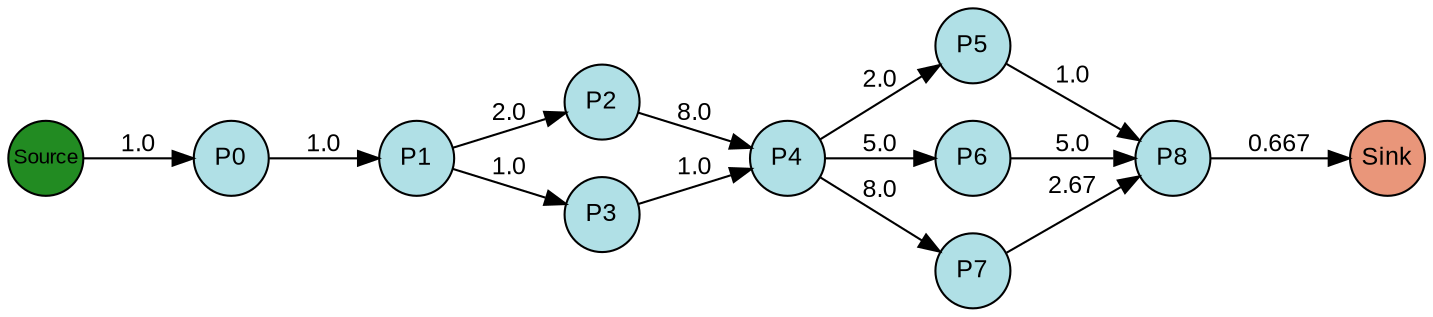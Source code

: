 digraph {
  splines=true;
node [margin=0 fontname=arial fontcolor=black fontsize=12 shape=circle width=0.5 fixedsize=true style=filled fillcolor=powderblue]
  1 [label="P0"]
  2 [label="P1"]
  3 [label="P2"]
  4 [label="P3"]
  5 [label="P4"]
  6 [label="P5"]
  7 [label="P6"]
  8 [label="P7"]
  9 [label="P8"]
  node [margin=0 fontname=arial fontcolor=black fontsize=10 shape=circle width=0.5 fixedsize=true style=filled fillcolor=forestgreen]
  10 [label="Source"]
  node [margin=0 fontname=arial fontcolor=black fontsize=12 shape=circle width=0.5 fixedsize=true style=filled fillcolor=darksalmon]
  11 [label="Sink"]
rankdir=LR
edge [margin=0 fontname=arial fontcolor=black fontsize=12]
   1 -> 2 [label="1.0"]
   2 -> 3 [label="2.0"]
   2 -> 4 [label="1.0"]
   3 -> 5 [label="8.0"]
   4 -> 5 [label="1.0"]
   5 -> 6 [label="2.0"]
   5 -> 7 [label="5.0"]
   5 -> 8 [label="8.0"]
   6 -> 9 [label="1.0"]
   7 -> 9 [label="5.0"]
   8 -> 9 [label="2.67"]
   10 -> 1 [label="1.0"]
   9 -> 11 [label="0.667"]

  {rank=same 10}
	{rank=same  1 }
	{rank=same  2 }
	{rank=same  3, 4 }
	{rank=same  5 }
	{rank=same  6, 7, 8 }
	{rank=same  9 }
  {rank=same 11}
}
